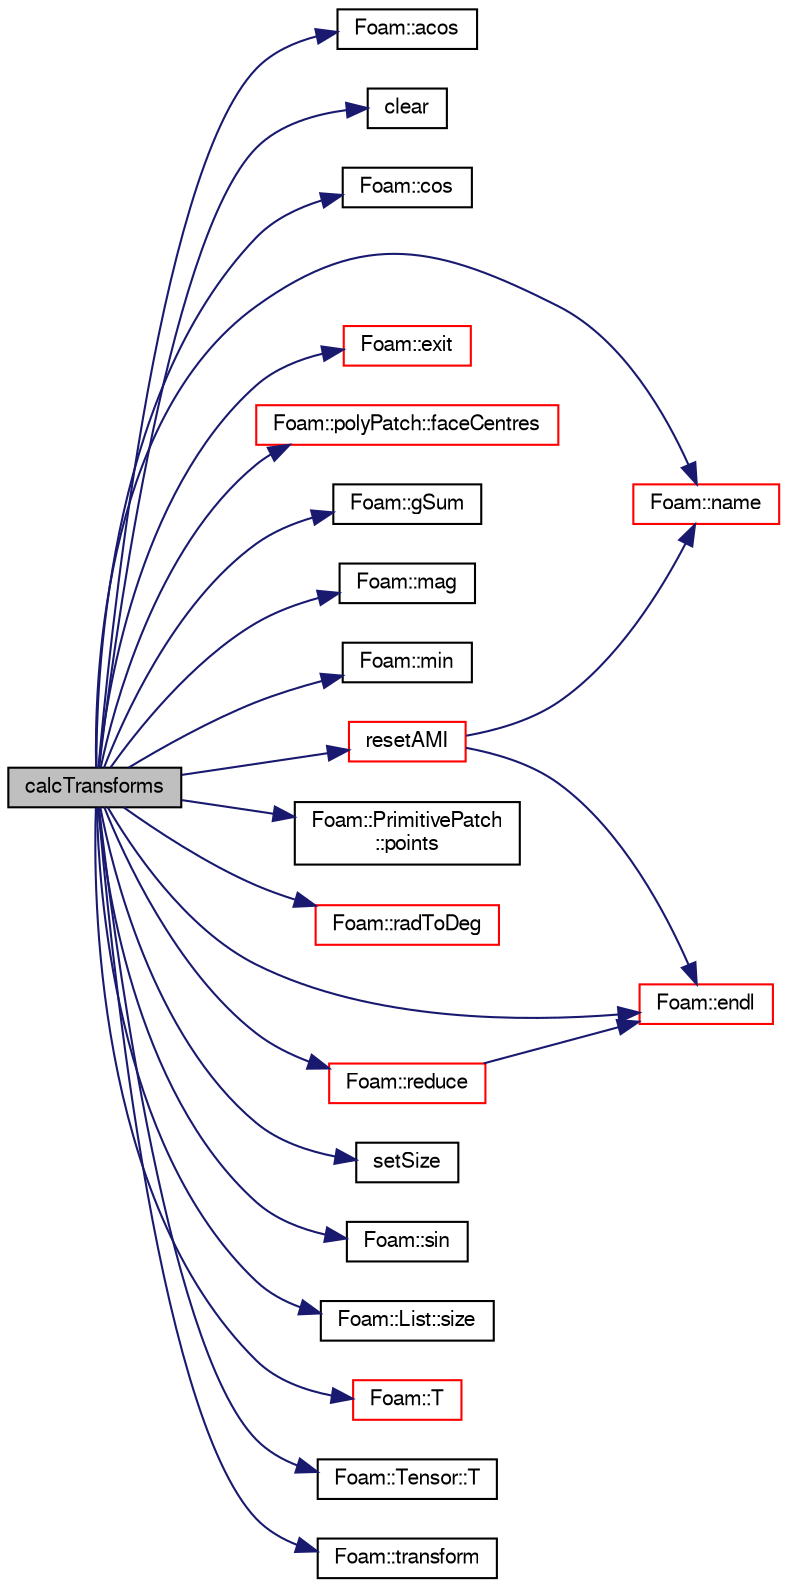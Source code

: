 digraph "calcTransforms"
{
  bgcolor="transparent";
  edge [fontname="FreeSans",fontsize="10",labelfontname="FreeSans",labelfontsize="10"];
  node [fontname="FreeSans",fontsize="10",shape=record];
  rankdir="LR";
  Node439 [label="calcTransforms",height=0.2,width=0.4,color="black", fillcolor="grey75", style="filled", fontcolor="black"];
  Node439 -> Node440 [color="midnightblue",fontsize="10",style="solid",fontname="FreeSans"];
  Node440 [label="Foam::acos",height=0.2,width=0.4,color="black",URL="$a21124.html#af1788b4e662ef398105742fd8bc861fc"];
  Node439 -> Node441 [color="midnightblue",fontsize="10",style="solid",fontname="FreeSans"];
  Node441 [label="clear",height=0.2,width=0.4,color="black",URL="$a38057.html#a3a533f9231a5668b9d8f301a79d57b73"];
  Node439 -> Node442 [color="midnightblue",fontsize="10",style="solid",fontname="FreeSans"];
  Node442 [label="Foam::cos",height=0.2,width=0.4,color="black",URL="$a21124.html#aebb41a148f7cf44b63e12f69e487e49f"];
  Node439 -> Node443 [color="midnightblue",fontsize="10",style="solid",fontname="FreeSans"];
  Node443 [label="Foam::endl",height=0.2,width=0.4,color="red",URL="$a21124.html#a2db8fe02a0d3909e9351bb4275b23ce4",tooltip="Add newline and flush stream. "];
  Node439 -> Node445 [color="midnightblue",fontsize="10",style="solid",fontname="FreeSans"];
  Node445 [label="Foam::exit",height=0.2,width=0.4,color="red",URL="$a21124.html#a06ca7250d8e89caf05243ec094843642"];
  Node439 -> Node490 [color="midnightblue",fontsize="10",style="solid",fontname="FreeSans"];
  Node490 [label="Foam::polyPatch::faceCentres",height=0.2,width=0.4,color="red",URL="$a27478.html#a7eedbc42527b683112bf222f221a714c",tooltip="Return face centres. "];
  Node439 -> Node493 [color="midnightblue",fontsize="10",style="solid",fontname="FreeSans"];
  Node493 [label="Foam::gSum",height=0.2,width=0.4,color="black",URL="$a21124.html#a11b1ebb4c53ad062332767d75ca96328"];
  Node439 -> Node494 [color="midnightblue",fontsize="10",style="solid",fontname="FreeSans"];
  Node494 [label="Foam::mag",height=0.2,width=0.4,color="black",URL="$a21124.html#a929da2a3fdcf3dacbbe0487d3a330dae"];
  Node439 -> Node495 [color="midnightblue",fontsize="10",style="solid",fontname="FreeSans"];
  Node495 [label="Foam::min",height=0.2,width=0.4,color="black",URL="$a21124.html#a253e112ad2d56d96230ff39ea7f442dc"];
  Node439 -> Node496 [color="midnightblue",fontsize="10",style="solid",fontname="FreeSans"];
  Node496 [label="Foam::name",height=0.2,width=0.4,color="red",URL="$a21124.html#adcb0df2bd4953cb6bb390272d8263c3a",tooltip="Return a string representation of a complex. "];
  Node439 -> Node499 [color="midnightblue",fontsize="10",style="solid",fontname="FreeSans"];
  Node499 [label="Foam::PrimitivePatch\l::points",height=0.2,width=0.4,color="black",URL="$a27538.html#aa3c7d968f31c88780c663876f64ef6a6",tooltip="Return reference to global points. "];
  Node439 -> Node500 [color="midnightblue",fontsize="10",style="solid",fontname="FreeSans"];
  Node500 [label="Foam::radToDeg",height=0.2,width=0.4,color="red",URL="$a21124.html#a43e249466ea923a1a1243c5f91fbd2d7",tooltip="Conversion from radians to degrees. "];
  Node439 -> Node502 [color="midnightblue",fontsize="10",style="solid",fontname="FreeSans"];
  Node502 [label="Foam::reduce",height=0.2,width=0.4,color="red",URL="$a21124.html#a7ffd6af4acc2eb9ba72ee296b5ecda23"];
  Node502 -> Node443 [color="midnightblue",fontsize="10",style="solid",fontname="FreeSans"];
  Node439 -> Node517 [color="midnightblue",fontsize="10",style="solid",fontname="FreeSans"];
  Node517 [label="resetAMI",height=0.2,width=0.4,color="red",URL="$a24946.html#a8137f810e4a5638bd9eaaa9c7d7132b8",tooltip="Reset the AMI interpolator. "];
  Node517 -> Node443 [color="midnightblue",fontsize="10",style="solid",fontname="FreeSans"];
  Node517 -> Node496 [color="midnightblue",fontsize="10",style="solid",fontname="FreeSans"];
  Node439 -> Node529 [color="midnightblue",fontsize="10",style="solid",fontname="FreeSans"];
  Node529 [label="setSize",height=0.2,width=0.4,color="black",URL="$a17900.html#a6f8d72476baf295a054f72dfbc9c61c3"];
  Node439 -> Node530 [color="midnightblue",fontsize="10",style="solid",fontname="FreeSans"];
  Node530 [label="Foam::sin",height=0.2,width=0.4,color="black",URL="$a21124.html#a4517d680df5510934705011b30dcefa6"];
  Node439 -> Node505 [color="midnightblue",fontsize="10",style="solid",fontname="FreeSans"];
  Node505 [label="Foam::List::size",height=0.2,width=0.4,color="black",URL="$a25694.html#a8a5f6fa29bd4b500caf186f60245b384",tooltip="Override size to be inconsistent with allocated storage. "];
  Node439 -> Node508 [color="midnightblue",fontsize="10",style="solid",fontname="FreeSans"];
  Node508 [label="Foam::T",height=0.2,width=0.4,color="red",URL="$a21124.html#ae57fda0abb14bb0944947c463c6e09d4"];
  Node439 -> Node531 [color="midnightblue",fontsize="10",style="solid",fontname="FreeSans"];
  Node531 [label="Foam::Tensor::T",height=0.2,width=0.4,color="black",URL="$a27634.html#aac22a81e225268c16a0c3504fdf1432b",tooltip="Transpose. "];
  Node439 -> Node532 [color="midnightblue",fontsize="10",style="solid",fontname="FreeSans"];
  Node532 [label="Foam::transform",height=0.2,width=0.4,color="black",URL="$a21124.html#a919915170941701c1223291531ad010c"];
}
